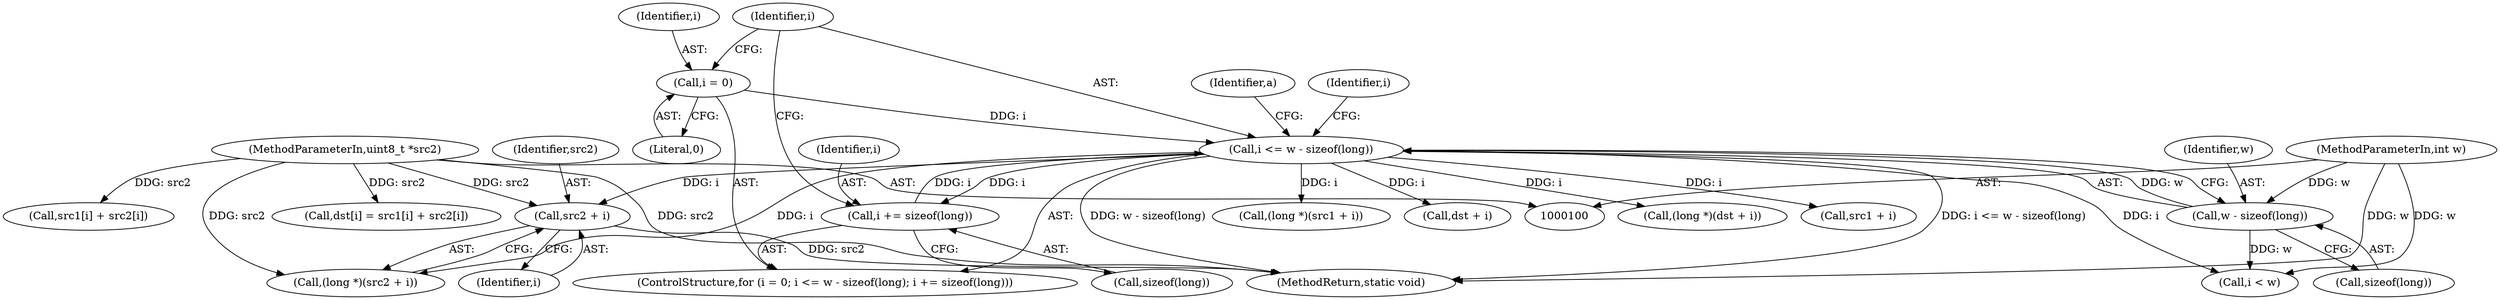 digraph "0_FFmpeg_86736f59d6a527d8bc807d09b93f971c0fe0bb07@pointer" {
"1000137" [label="(Call,src2 + i)"];
"1000103" [label="(MethodParameterIn,uint8_t *src2)"];
"1000111" [label="(Call,i <= w - sizeof(long))"];
"1000117" [label="(Call,i += sizeof(long))"];
"1000108" [label="(Call,i = 0)"];
"1000113" [label="(Call,w - sizeof(long))"];
"1000104" [label="(MethodParameterIn,int w)"];
"1000113" [label="(Call,w - sizeof(long))"];
"1000115" [label="(Call,sizeof(long))"];
"1000126" [label="(Call,(long *)(src1 + i))"];
"1000108" [label="(Call,i = 0)"];
"1000177" [label="(MethodReturn,static void)"];
"1000144" [label="(Call,dst + i)"];
"1000142" [label="(Call,(long *)(dst + i))"];
"1000118" [label="(Identifier,i)"];
"1000138" [label="(Identifier,src2)"];
"1000162" [label="(Identifier,i)"];
"1000104" [label="(MethodParameterIn,int w)"];
"1000111" [label="(Call,i <= w - sizeof(long))"];
"1000110" [label="(Literal,0)"];
"1000135" [label="(Call,(long *)(src2 + i))"];
"1000137" [label="(Call,src2 + i)"];
"1000107" [label="(ControlStructure,for (i = 0; i <= w - sizeof(long); i += sizeof(long)))"];
"1000114" [label="(Identifier,w)"];
"1000103" [label="(MethodParameterIn,uint8_t *src2)"];
"1000170" [label="(Call,src1[i] + src2[i])"];
"1000161" [label="(Call,i < w)"];
"1000166" [label="(Call,dst[i] = src1[i] + src2[i])"];
"1000117" [label="(Call,i += sizeof(long))"];
"1000139" [label="(Identifier,i)"];
"1000119" [label="(Call,sizeof(long))"];
"1000109" [label="(Identifier,i)"];
"1000128" [label="(Call,src1 + i)"];
"1000112" [label="(Identifier,i)"];
"1000124" [label="(Identifier,a)"];
"1000137" -> "1000135"  [label="AST: "];
"1000137" -> "1000139"  [label="CFG: "];
"1000138" -> "1000137"  [label="AST: "];
"1000139" -> "1000137"  [label="AST: "];
"1000135" -> "1000137"  [label="CFG: "];
"1000137" -> "1000177"  [label="DDG: src2"];
"1000103" -> "1000137"  [label="DDG: src2"];
"1000111" -> "1000137"  [label="DDG: i"];
"1000103" -> "1000100"  [label="AST: "];
"1000103" -> "1000177"  [label="DDG: src2"];
"1000103" -> "1000135"  [label="DDG: src2"];
"1000103" -> "1000166"  [label="DDG: src2"];
"1000103" -> "1000170"  [label="DDG: src2"];
"1000111" -> "1000107"  [label="AST: "];
"1000111" -> "1000113"  [label="CFG: "];
"1000112" -> "1000111"  [label="AST: "];
"1000113" -> "1000111"  [label="AST: "];
"1000124" -> "1000111"  [label="CFG: "];
"1000162" -> "1000111"  [label="CFG: "];
"1000111" -> "1000177"  [label="DDG: w - sizeof(long)"];
"1000111" -> "1000177"  [label="DDG: i <= w - sizeof(long)"];
"1000117" -> "1000111"  [label="DDG: i"];
"1000108" -> "1000111"  [label="DDG: i"];
"1000113" -> "1000111"  [label="DDG: w"];
"1000111" -> "1000117"  [label="DDG: i"];
"1000111" -> "1000126"  [label="DDG: i"];
"1000111" -> "1000128"  [label="DDG: i"];
"1000111" -> "1000135"  [label="DDG: i"];
"1000111" -> "1000142"  [label="DDG: i"];
"1000111" -> "1000144"  [label="DDG: i"];
"1000111" -> "1000161"  [label="DDG: i"];
"1000117" -> "1000107"  [label="AST: "];
"1000117" -> "1000119"  [label="CFG: "];
"1000118" -> "1000117"  [label="AST: "];
"1000119" -> "1000117"  [label="AST: "];
"1000112" -> "1000117"  [label="CFG: "];
"1000108" -> "1000107"  [label="AST: "];
"1000108" -> "1000110"  [label="CFG: "];
"1000109" -> "1000108"  [label="AST: "];
"1000110" -> "1000108"  [label="AST: "];
"1000112" -> "1000108"  [label="CFG: "];
"1000113" -> "1000115"  [label="CFG: "];
"1000114" -> "1000113"  [label="AST: "];
"1000115" -> "1000113"  [label="AST: "];
"1000104" -> "1000113"  [label="DDG: w"];
"1000113" -> "1000161"  [label="DDG: w"];
"1000104" -> "1000100"  [label="AST: "];
"1000104" -> "1000177"  [label="DDG: w"];
"1000104" -> "1000161"  [label="DDG: w"];
}
